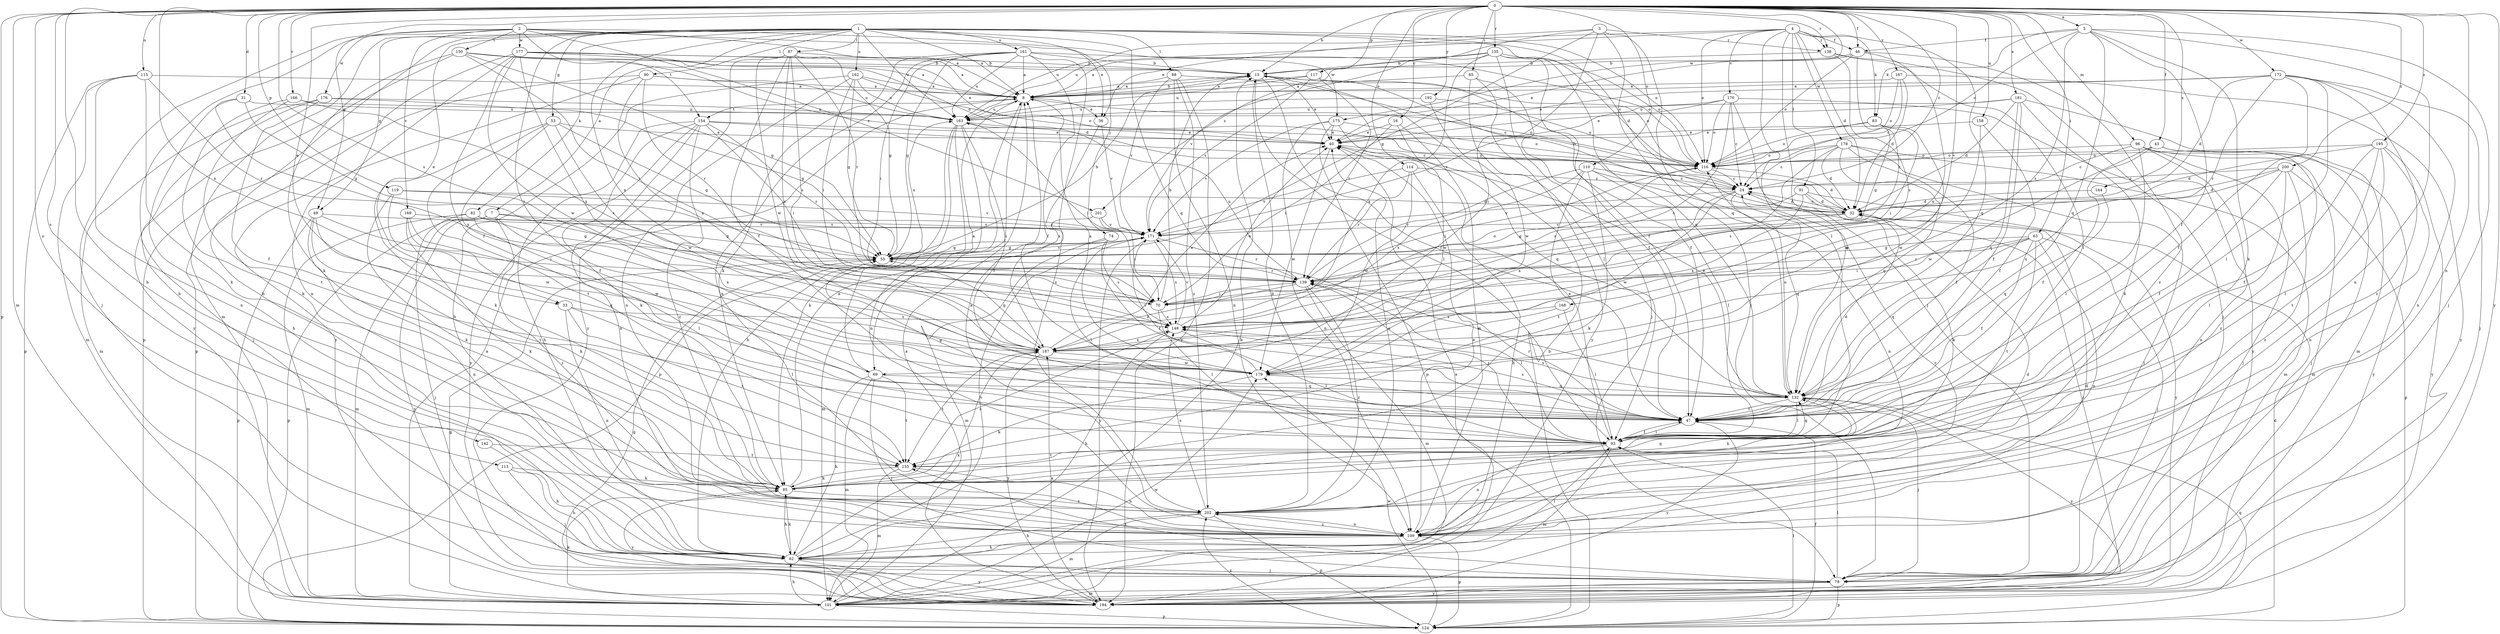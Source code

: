 strict digraph  {
0;
1;
2;
3;
4;
5;
7;
8;
15;
16;
24;
31;
32;
33;
36;
40;
43;
46;
47;
49;
53;
55;
62;
63;
65;
69;
70;
74;
78;
82;
83;
85;
87;
88;
90;
91;
93;
96;
101;
109;
110;
113;
114;
115;
116;
117;
119;
124;
132;
135;
138;
139;
142;
144;
148;
150;
154;
155;
158;
161;
162;
163;
166;
167;
168;
169;
170;
171;
172;
175;
176;
177;
178;
179;
181;
187;
192;
194;
195;
200;
201;
202;
0 -> 5  [label=a];
0 -> 15  [label=b];
0 -> 16  [label=c];
0 -> 24  [label=c];
0 -> 31  [label=d];
0 -> 33  [label=e];
0 -> 43  [label=f];
0 -> 46  [label=f];
0 -> 49  [label=g];
0 -> 62  [label=h];
0 -> 63  [label=i];
0 -> 65  [label=i];
0 -> 96  [label=m];
0 -> 101  [label=m];
0 -> 109  [label=n];
0 -> 110  [label=o];
0 -> 113  [label=o];
0 -> 114  [label=o];
0 -> 115  [label=o];
0 -> 117  [label=p];
0 -> 119  [label=p];
0 -> 124  [label=p];
0 -> 135  [label=r];
0 -> 138  [label=r];
0 -> 142  [label=s];
0 -> 144  [label=s];
0 -> 148  [label=s];
0 -> 158  [label=u];
0 -> 166  [label=v];
0 -> 167  [label=v];
0 -> 168  [label=v];
0 -> 172  [label=w];
0 -> 175  [label=w];
0 -> 181  [label=x];
0 -> 187  [label=x];
0 -> 192  [label=y];
0 -> 194  [label=y];
0 -> 195  [label=z];
0 -> 200  [label=z];
1 -> 7  [label=a];
1 -> 8  [label=a];
1 -> 24  [label=c];
1 -> 32  [label=d];
1 -> 33  [label=e];
1 -> 49  [label=g];
1 -> 53  [label=g];
1 -> 62  [label=h];
1 -> 69  [label=i];
1 -> 74  [label=j];
1 -> 82  [label=k];
1 -> 87  [label=l];
1 -> 88  [label=l];
1 -> 90  [label=l];
1 -> 101  [label=m];
1 -> 116  [label=o];
1 -> 132  [label=q];
1 -> 161  [label=u];
1 -> 162  [label=u];
1 -> 163  [label=u];
1 -> 187  [label=x];
2 -> 8  [label=a];
2 -> 36  [label=e];
2 -> 62  [label=h];
2 -> 78  [label=j];
2 -> 150  [label=t];
2 -> 154  [label=t];
2 -> 169  [label=v];
2 -> 175  [label=w];
2 -> 176  [label=w];
2 -> 177  [label=w];
2 -> 201  [label=z];
3 -> 55  [label=g];
3 -> 69  [label=i];
3 -> 78  [label=j];
3 -> 132  [label=q];
3 -> 138  [label=r];
3 -> 163  [label=u];
3 -> 201  [label=z];
4 -> 32  [label=d];
4 -> 36  [label=e];
4 -> 46  [label=f];
4 -> 78  [label=j];
4 -> 83  [label=k];
4 -> 91  [label=l];
4 -> 93  [label=l];
4 -> 116  [label=o];
4 -> 132  [label=q];
4 -> 138  [label=r];
4 -> 163  [label=u];
4 -> 170  [label=v];
4 -> 178  [label=w];
5 -> 46  [label=f];
5 -> 47  [label=f];
5 -> 78  [label=j];
5 -> 83  [label=k];
5 -> 85  [label=k];
5 -> 109  [label=n];
5 -> 116  [label=o];
5 -> 132  [label=q];
5 -> 148  [label=s];
7 -> 55  [label=g];
7 -> 101  [label=m];
7 -> 124  [label=p];
7 -> 171  [label=v];
7 -> 187  [label=x];
7 -> 194  [label=y];
7 -> 202  [label=z];
8 -> 15  [label=b];
8 -> 36  [label=e];
8 -> 69  [label=i];
8 -> 116  [label=o];
8 -> 154  [label=t];
8 -> 163  [label=u];
15 -> 8  [label=a];
15 -> 40  [label=e];
15 -> 47  [label=f];
15 -> 93  [label=l];
15 -> 116  [label=o];
16 -> 40  [label=e];
16 -> 70  [label=i];
16 -> 109  [label=n];
16 -> 179  [label=w];
24 -> 32  [label=d];
24 -> 132  [label=q];
24 -> 171  [label=v];
24 -> 179  [label=w];
24 -> 187  [label=x];
31 -> 55  [label=g];
31 -> 62  [label=h];
31 -> 163  [label=u];
31 -> 187  [label=x];
32 -> 15  [label=b];
32 -> 24  [label=c];
32 -> 55  [label=g];
32 -> 171  [label=v];
33 -> 93  [label=l];
33 -> 109  [label=n];
33 -> 148  [label=s];
33 -> 155  [label=t];
36 -> 171  [label=v];
36 -> 187  [label=x];
40 -> 116  [label=o];
40 -> 179  [label=w];
43 -> 47  [label=f];
43 -> 78  [label=j];
43 -> 116  [label=o];
43 -> 179  [label=w];
43 -> 202  [label=z];
46 -> 15  [label=b];
46 -> 40  [label=e];
46 -> 116  [label=o];
46 -> 139  [label=r];
46 -> 187  [label=x];
46 -> 202  [label=z];
47 -> 32  [label=d];
47 -> 55  [label=g];
47 -> 93  [label=l];
47 -> 139  [label=r];
47 -> 148  [label=s];
47 -> 194  [label=y];
49 -> 70  [label=i];
49 -> 85  [label=k];
49 -> 109  [label=n];
49 -> 124  [label=p];
49 -> 155  [label=t];
49 -> 171  [label=v];
53 -> 40  [label=e];
53 -> 47  [label=f];
53 -> 55  [label=g];
53 -> 85  [label=k];
53 -> 155  [label=t];
53 -> 179  [label=w];
55 -> 15  [label=b];
55 -> 139  [label=r];
55 -> 163  [label=u];
55 -> 171  [label=v];
62 -> 32  [label=d];
62 -> 78  [label=j];
62 -> 85  [label=k];
62 -> 93  [label=l];
62 -> 171  [label=v];
62 -> 187  [label=x];
62 -> 194  [label=y];
63 -> 47  [label=f];
63 -> 55  [label=g];
63 -> 70  [label=i];
63 -> 78  [label=j];
63 -> 109  [label=n];
63 -> 132  [label=q];
63 -> 139  [label=r];
63 -> 155  [label=t];
65 -> 8  [label=a];
65 -> 47  [label=f];
65 -> 93  [label=l];
65 -> 194  [label=y];
69 -> 8  [label=a];
69 -> 62  [label=h];
69 -> 78  [label=j];
69 -> 101  [label=m];
69 -> 132  [label=q];
69 -> 155  [label=t];
70 -> 15  [label=b];
70 -> 93  [label=l];
70 -> 116  [label=o];
70 -> 148  [label=s];
74 -> 47  [label=f];
74 -> 55  [label=g];
74 -> 101  [label=m];
74 -> 148  [label=s];
78 -> 93  [label=l];
78 -> 101  [label=m];
78 -> 124  [label=p];
78 -> 155  [label=t];
78 -> 194  [label=y];
82 -> 55  [label=g];
82 -> 78  [label=j];
82 -> 93  [label=l];
82 -> 101  [label=m];
82 -> 171  [label=v];
83 -> 40  [label=e];
83 -> 55  [label=g];
83 -> 70  [label=i];
83 -> 116  [label=o];
83 -> 179  [label=w];
85 -> 8  [label=a];
85 -> 62  [label=h];
85 -> 132  [label=q];
85 -> 148  [label=s];
85 -> 194  [label=y];
85 -> 202  [label=z];
87 -> 15  [label=b];
87 -> 47  [label=f];
87 -> 55  [label=g];
87 -> 139  [label=r];
87 -> 148  [label=s];
87 -> 179  [label=w];
87 -> 187  [label=x];
87 -> 194  [label=y];
88 -> 8  [label=a];
88 -> 24  [label=c];
88 -> 109  [label=n];
88 -> 171  [label=v];
88 -> 194  [label=y];
88 -> 202  [label=z];
90 -> 8  [label=a];
90 -> 124  [label=p];
90 -> 139  [label=r];
90 -> 163  [label=u];
90 -> 187  [label=x];
90 -> 194  [label=y];
91 -> 32  [label=d];
91 -> 85  [label=k];
91 -> 139  [label=r];
91 -> 187  [label=x];
91 -> 194  [label=y];
93 -> 40  [label=e];
93 -> 47  [label=f];
93 -> 101  [label=m];
93 -> 109  [label=n];
93 -> 132  [label=q];
93 -> 139  [label=r];
93 -> 155  [label=t];
96 -> 24  [label=c];
96 -> 78  [label=j];
96 -> 93  [label=l];
96 -> 101  [label=m];
96 -> 109  [label=n];
96 -> 116  [label=o];
96 -> 194  [label=y];
101 -> 8  [label=a];
101 -> 15  [label=b];
101 -> 24  [label=c];
101 -> 40  [label=e];
101 -> 55  [label=g];
101 -> 62  [label=h];
101 -> 85  [label=k];
101 -> 124  [label=p];
101 -> 179  [label=w];
109 -> 24  [label=c];
109 -> 32  [label=d];
109 -> 40  [label=e];
109 -> 62  [label=h];
109 -> 124  [label=p];
109 -> 202  [label=z];
110 -> 24  [label=c];
110 -> 85  [label=k];
110 -> 93  [label=l];
110 -> 109  [label=n];
110 -> 139  [label=r];
110 -> 148  [label=s];
110 -> 155  [label=t];
113 -> 62  [label=h];
113 -> 78  [label=j];
113 -> 85  [label=k];
114 -> 24  [label=c];
114 -> 62  [label=h];
114 -> 139  [label=r];
114 -> 171  [label=v];
114 -> 179  [label=w];
115 -> 8  [label=a];
115 -> 85  [label=k];
115 -> 101  [label=m];
115 -> 109  [label=n];
115 -> 124  [label=p];
115 -> 139  [label=r];
116 -> 24  [label=c];
116 -> 32  [label=d];
116 -> 70  [label=i];
117 -> 8  [label=a];
117 -> 47  [label=f];
117 -> 139  [label=r];
117 -> 163  [label=u];
117 -> 171  [label=v];
119 -> 32  [label=d];
119 -> 85  [label=k];
119 -> 171  [label=v];
119 -> 179  [label=w];
124 -> 15  [label=b];
124 -> 32  [label=d];
124 -> 47  [label=f];
124 -> 93  [label=l];
124 -> 132  [label=q];
124 -> 179  [label=w];
124 -> 202  [label=z];
132 -> 40  [label=e];
132 -> 47  [label=f];
132 -> 78  [label=j];
132 -> 85  [label=k];
132 -> 93  [label=l];
132 -> 116  [label=o];
132 -> 148  [label=s];
132 -> 194  [label=y];
135 -> 8  [label=a];
135 -> 15  [label=b];
135 -> 47  [label=f];
135 -> 78  [label=j];
135 -> 116  [label=o];
135 -> 132  [label=q];
135 -> 171  [label=v];
135 -> 187  [label=x];
138 -> 15  [label=b];
138 -> 78  [label=j];
138 -> 93  [label=l];
138 -> 148  [label=s];
139 -> 70  [label=i];
139 -> 93  [label=l];
139 -> 101  [label=m];
139 -> 163  [label=u];
139 -> 187  [label=x];
139 -> 202  [label=z];
142 -> 62  [label=h];
142 -> 155  [label=t];
144 -> 32  [label=d];
144 -> 132  [label=q];
148 -> 40  [label=e];
148 -> 62  [label=h];
148 -> 93  [label=l];
148 -> 171  [label=v];
148 -> 187  [label=x];
150 -> 8  [label=a];
150 -> 15  [label=b];
150 -> 32  [label=d];
150 -> 55  [label=g];
150 -> 70  [label=i];
150 -> 85  [label=k];
150 -> 194  [label=y];
154 -> 24  [label=c];
154 -> 40  [label=e];
154 -> 62  [label=h];
154 -> 70  [label=i];
154 -> 85  [label=k];
154 -> 109  [label=n];
154 -> 139  [label=r];
154 -> 194  [label=y];
154 -> 202  [label=z];
155 -> 85  [label=k];
155 -> 101  [label=m];
155 -> 109  [label=n];
158 -> 40  [label=e];
158 -> 47  [label=f];
158 -> 179  [label=w];
161 -> 8  [label=a];
161 -> 15  [label=b];
161 -> 47  [label=f];
161 -> 55  [label=g];
161 -> 70  [label=i];
161 -> 85  [label=k];
161 -> 109  [label=n];
161 -> 116  [label=o];
161 -> 163  [label=u];
161 -> 202  [label=z];
162 -> 8  [label=a];
162 -> 55  [label=g];
162 -> 62  [label=h];
162 -> 70  [label=i];
162 -> 109  [label=n];
162 -> 116  [label=o];
162 -> 163  [label=u];
163 -> 40  [label=e];
163 -> 47  [label=f];
163 -> 62  [label=h];
163 -> 70  [label=i];
163 -> 85  [label=k];
163 -> 109  [label=n];
163 -> 124  [label=p];
166 -> 85  [label=k];
166 -> 148  [label=s];
166 -> 155  [label=t];
166 -> 163  [label=u];
167 -> 8  [label=a];
167 -> 24  [label=c];
167 -> 32  [label=d];
167 -> 116  [label=o];
167 -> 194  [label=y];
168 -> 93  [label=l];
168 -> 148  [label=s];
168 -> 187  [label=x];
169 -> 85  [label=k];
169 -> 132  [label=q];
169 -> 171  [label=v];
169 -> 179  [label=w];
170 -> 24  [label=c];
170 -> 116  [label=o];
170 -> 132  [label=q];
170 -> 148  [label=s];
170 -> 163  [label=u];
170 -> 171  [label=v];
170 -> 194  [label=y];
171 -> 55  [label=g];
171 -> 93  [label=l];
171 -> 139  [label=r];
171 -> 148  [label=s];
171 -> 194  [label=y];
172 -> 8  [label=a];
172 -> 32  [label=d];
172 -> 40  [label=e];
172 -> 47  [label=f];
172 -> 78  [label=j];
172 -> 93  [label=l];
172 -> 109  [label=n];
172 -> 139  [label=r];
172 -> 202  [label=z];
175 -> 40  [label=e];
175 -> 109  [label=n];
175 -> 116  [label=o];
175 -> 124  [label=p];
175 -> 132  [label=q];
175 -> 171  [label=v];
176 -> 47  [label=f];
176 -> 55  [label=g];
176 -> 78  [label=j];
176 -> 101  [label=m];
176 -> 163  [label=u];
177 -> 8  [label=a];
177 -> 15  [label=b];
177 -> 40  [label=e];
177 -> 47  [label=f];
177 -> 109  [label=n];
177 -> 116  [label=o];
177 -> 124  [label=p];
177 -> 179  [label=w];
177 -> 187  [label=x];
178 -> 24  [label=c];
178 -> 32  [label=d];
178 -> 47  [label=f];
178 -> 78  [label=j];
178 -> 101  [label=m];
178 -> 116  [label=o];
178 -> 132  [label=q];
178 -> 148  [label=s];
179 -> 8  [label=a];
179 -> 85  [label=k];
179 -> 132  [label=q];
179 -> 171  [label=v];
181 -> 32  [label=d];
181 -> 40  [label=e];
181 -> 47  [label=f];
181 -> 85  [label=k];
181 -> 101  [label=m];
181 -> 132  [label=q];
181 -> 163  [label=u];
187 -> 40  [label=e];
187 -> 55  [label=g];
187 -> 155  [label=t];
187 -> 179  [label=w];
187 -> 194  [label=y];
192 -> 116  [label=o];
192 -> 163  [label=u];
192 -> 179  [label=w];
194 -> 8  [label=a];
194 -> 55  [label=g];
194 -> 187  [label=x];
195 -> 32  [label=d];
195 -> 47  [label=f];
195 -> 93  [label=l];
195 -> 109  [label=n];
195 -> 116  [label=o];
195 -> 155  [label=t];
195 -> 194  [label=y];
200 -> 24  [label=c];
200 -> 32  [label=d];
200 -> 47  [label=f];
200 -> 93  [label=l];
200 -> 124  [label=p];
200 -> 187  [label=x];
200 -> 202  [label=z];
201 -> 70  [label=i];
201 -> 101  [label=m];
201 -> 171  [label=v];
202 -> 8  [label=a];
202 -> 15  [label=b];
202 -> 40  [label=e];
202 -> 62  [label=h];
202 -> 101  [label=m];
202 -> 109  [label=n];
202 -> 124  [label=p];
202 -> 148  [label=s];
}
